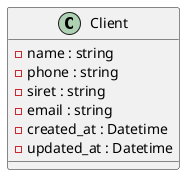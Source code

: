 @startuml Client

Class Client {

    - name : string
    - phone : string
    - siret : string
    - email : string
    - created_at : Datetime
    - updated_at : Datetime

}

@enduml
